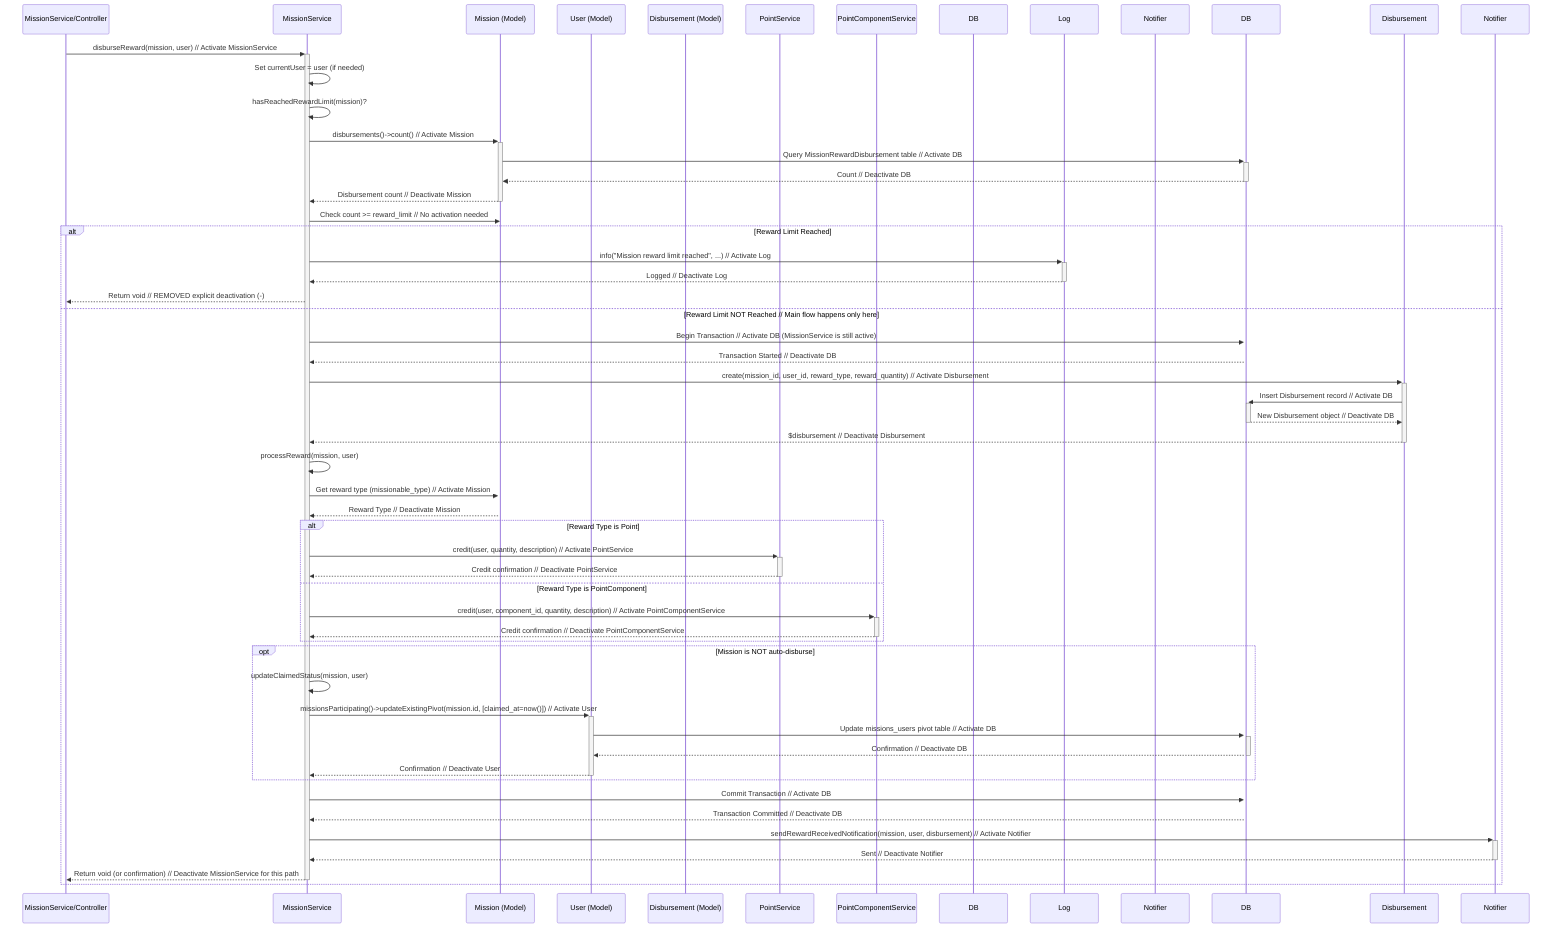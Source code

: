 sequenceDiagram
    participant Caller as MissionService/Controller
    participant MissionService
    participant Mission as Mission (Model)
    participant User as User (Model)
    participant MissionRewardDisbursement as Disbursement (Model)
    participant PointService
    participant PointComponentService
    participant Database as DB
    participant Log
    participant NotificationService as Notifier

    Caller->>+MissionService: disburseReward(mission, user) // Activate MissionService
    MissionService->>MissionService: Set currentUser = user (if needed)
    MissionService->>MissionService: hasReachedRewardLimit(mission)?
    MissionService->>+Mission: disbursements()->count() // Activate Mission
    Mission->>+DB: Query MissionRewardDisbursement table // Activate DB
    DB-->>-Mission: Count // Deactivate DB
    Mission-->>-MissionService: Disbursement count // Deactivate Mission
    MissionService->>Mission: Check count >= reward_limit // No activation needed

    alt Reward Limit Reached
        MissionService->>+Log: info("Mission reward limit reached", ...) // Activate Log
        Log-->>-MissionService: Logged // Deactivate Log
        MissionService-->>Caller: Return void // REMOVED explicit deactivation (-)
    else Reward Limit NOT Reached // Main flow happens only here
        MissionService->>+DB: Begin Transaction // Activate DB (MissionService is still active)
        DB-->>MissionService: Transaction Started // Deactivate DB
        MissionService->>+Disbursement: create(mission_id, user_id, reward_type, reward_quantity) // Activate Disbursement
        Disbursement->>+DB: Insert Disbursement record // Activate DB
        DB-->>-Disbursement: New Disbursement object // Deactivate DB
        Disbursement-->>-MissionService: $disbursement // Deactivate Disbursement
        MissionService->>MissionService: processReward(mission, user)
        MissionService->>+Mission: Get reward type (missionable_type) // Activate Mission
        Mission-->>MissionService: Reward Type // Deactivate Mission
        alt Reward Type is Point
            MissionService->>+PointService: credit(user, quantity, description) // Activate PointService
            PointService-->>-MissionService: Credit confirmation // Deactivate PointService
        else Reward Type is PointComponent
            MissionService->>+PointComponentService: credit(user, component_id, quantity, description) // Activate PointComponentService
            PointComponentService-->>-MissionService: Credit confirmation // Deactivate PointComponentService
        end
        opt Mission is NOT auto-disburse
            MissionService->>MissionService: updateClaimedStatus(mission, user)
            MissionService->>+User: missionsParticipating()->updateExistingPivot(mission.id, [claimed_at=now()]) // Activate User
            User->>+DB: Update missions_users pivot table // Activate DB
            DB-->>-User: Confirmation // Deactivate DB
            User-->>-MissionService: Confirmation // Deactivate User
        end
        MissionService->>+DB: Commit Transaction // Activate DB
        DB-->>MissionService: Transaction Committed // Deactivate DB

        MissionService->>+Notifier: sendRewardReceivedNotification(mission, user, disbursement) // Activate Notifier
        Notifier-->>-MissionService: Sent // Deactivate Notifier

        MissionService-->>-Caller: Return void (or confirmation) // Deactivate MissionService for this path
    end